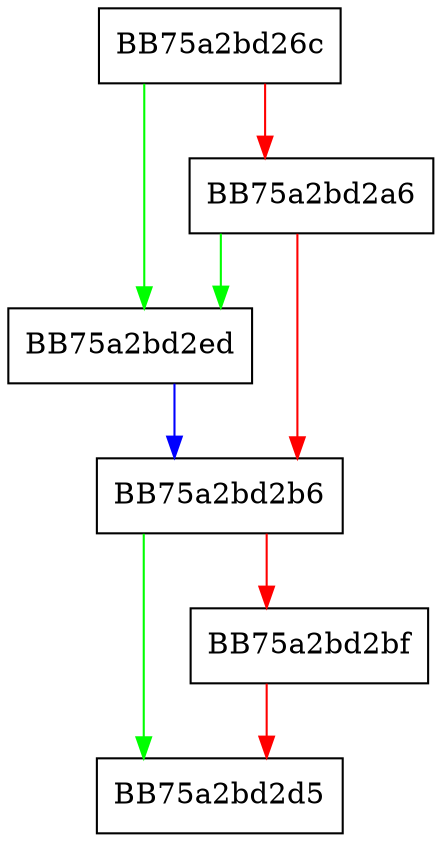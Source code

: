 digraph string_to_logging_level {
  node [shape="box"];
  graph [splines=ortho];
  BB75a2bd26c -> BB75a2bd2ed [color="green"];
  BB75a2bd26c -> BB75a2bd2a6 [color="red"];
  BB75a2bd2a6 -> BB75a2bd2ed [color="green"];
  BB75a2bd2a6 -> BB75a2bd2b6 [color="red"];
  BB75a2bd2b6 -> BB75a2bd2d5 [color="green"];
  BB75a2bd2b6 -> BB75a2bd2bf [color="red"];
  BB75a2bd2bf -> BB75a2bd2d5 [color="red"];
  BB75a2bd2ed -> BB75a2bd2b6 [color="blue"];
}